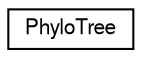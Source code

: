 digraph G
{
  edge [fontname="FreeSans",fontsize="10",labelfontname="FreeSans",labelfontsize="10"];
  node [fontname="FreeSans",fontsize="10",shape=record];
  rankdir="LR";
  Node1 [label="PhyloTree",height=0.2,width=0.4,color="black", fillcolor="white", style="filled",URL="$classPhyloTree.shtml"];
}
